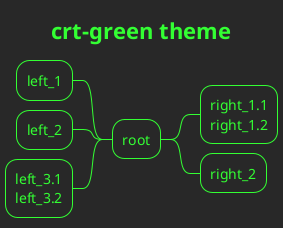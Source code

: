 ' Do not edit
' Theme Gallery
' autogenerated by script
'
@startmindmap
!theme crt-green
title crt-green theme
+ root
**:right_1.1
right_1.2;
++ right_2

left side

-- left_1
-- left_2
**:left_3.1
left_3.2;
@endmindmap
